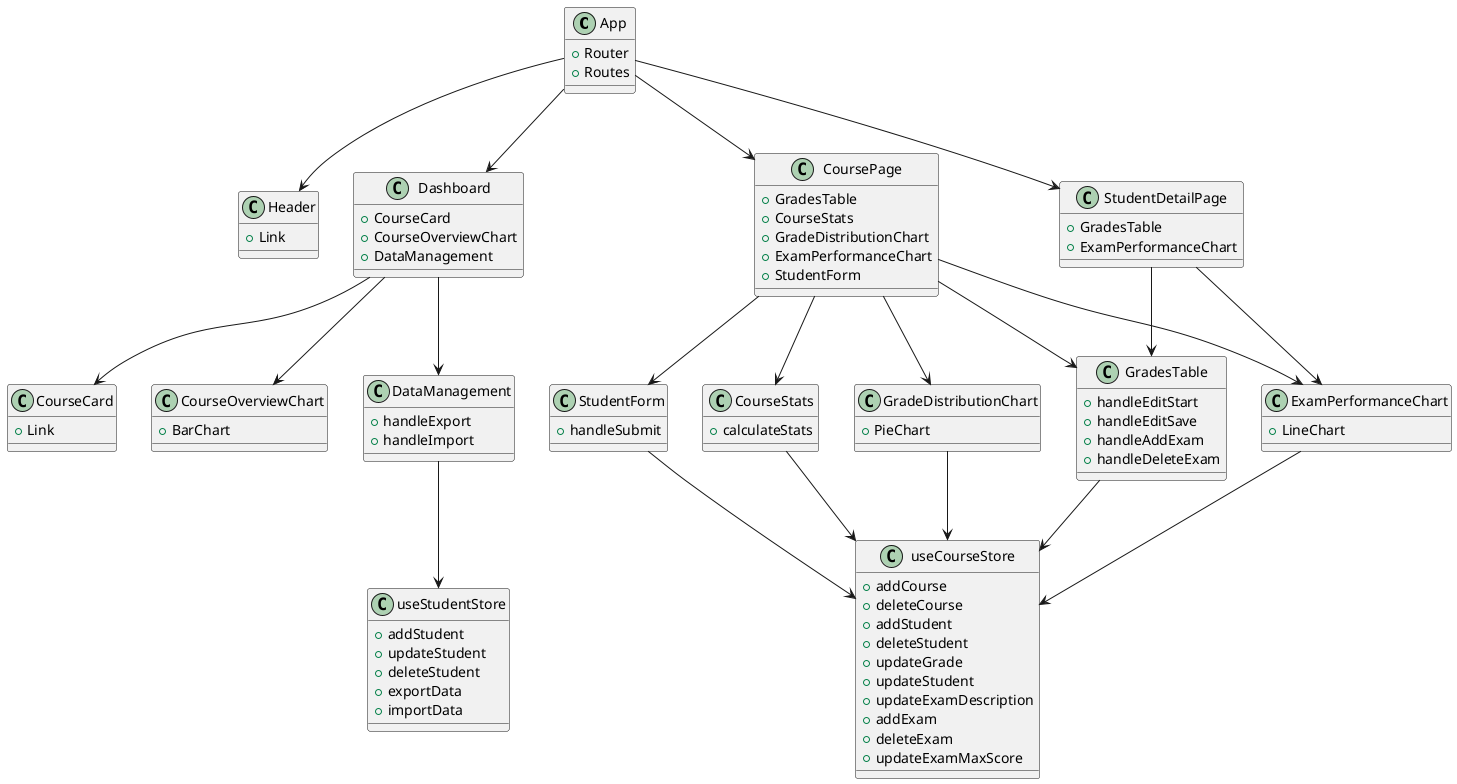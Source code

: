 @startuml diagram
!define RECTANGLE class

RECTANGLE App {
  +Router
  +Routes
}

RECTANGLE Header {
  +Link
}

RECTANGLE Dashboard {
  +CourseCard
  +CourseOverviewChart
  +DataManagement
}

RECTANGLE CoursePage {
  +GradesTable
  +CourseStats
  +GradeDistributionChart
  +ExamPerformanceChart
  +StudentForm
}

RECTANGLE StudentDetailPage {
  +GradesTable
  +ExamPerformanceChart
}

RECTANGLE CourseCard {
  +Link
}

RECTANGLE CourseOverviewChart {
  +BarChart
}

RECTANGLE DataManagement {
  +handleExport
  +handleImport
}

RECTANGLE GradesTable {
  +handleEditStart
  +handleEditSave
  +handleAddExam
  +handleDeleteExam
}

RECTANGLE CourseStats {
  +calculateStats
}

RECTANGLE GradeDistributionChart {
  +PieChart
}

RECTANGLE ExamPerformanceChart {
  +LineChart
}

RECTANGLE StudentForm {
  +handleSubmit
}

RECTANGLE useCourseStore {
  +addCourse
  +deleteCourse
  +addStudent
  +deleteStudent
  +updateGrade
  +updateStudent
  +updateExamDescription
  +addExam
  +deleteExam
  +updateExamMaxScore
}

RECTANGLE useStudentStore {
  +addStudent
  +updateStudent
  +deleteStudent
  +exportData
  +importData
}

App --> Header
App --> Dashboard
App --> CoursePage
App --> StudentDetailPage

Dashboard --> CourseCard
Dashboard --> CourseOverviewChart
Dashboard --> DataManagement

CoursePage --> GradesTable
CoursePage --> CourseStats
CoursePage --> GradeDistributionChart
CoursePage --> ExamPerformanceChart
CoursePage --> StudentForm

StudentDetailPage --> GradesTable
StudentDetailPage --> ExamPerformanceChart

GradesTable --> useCourseStore
CourseStats --> useCourseStore
GradeDistributionChart --> useCourseStore
ExamPerformanceChart --> useCourseStore
StudentForm --> useCourseStore

DataManagement --> useStudentStore
@enduml